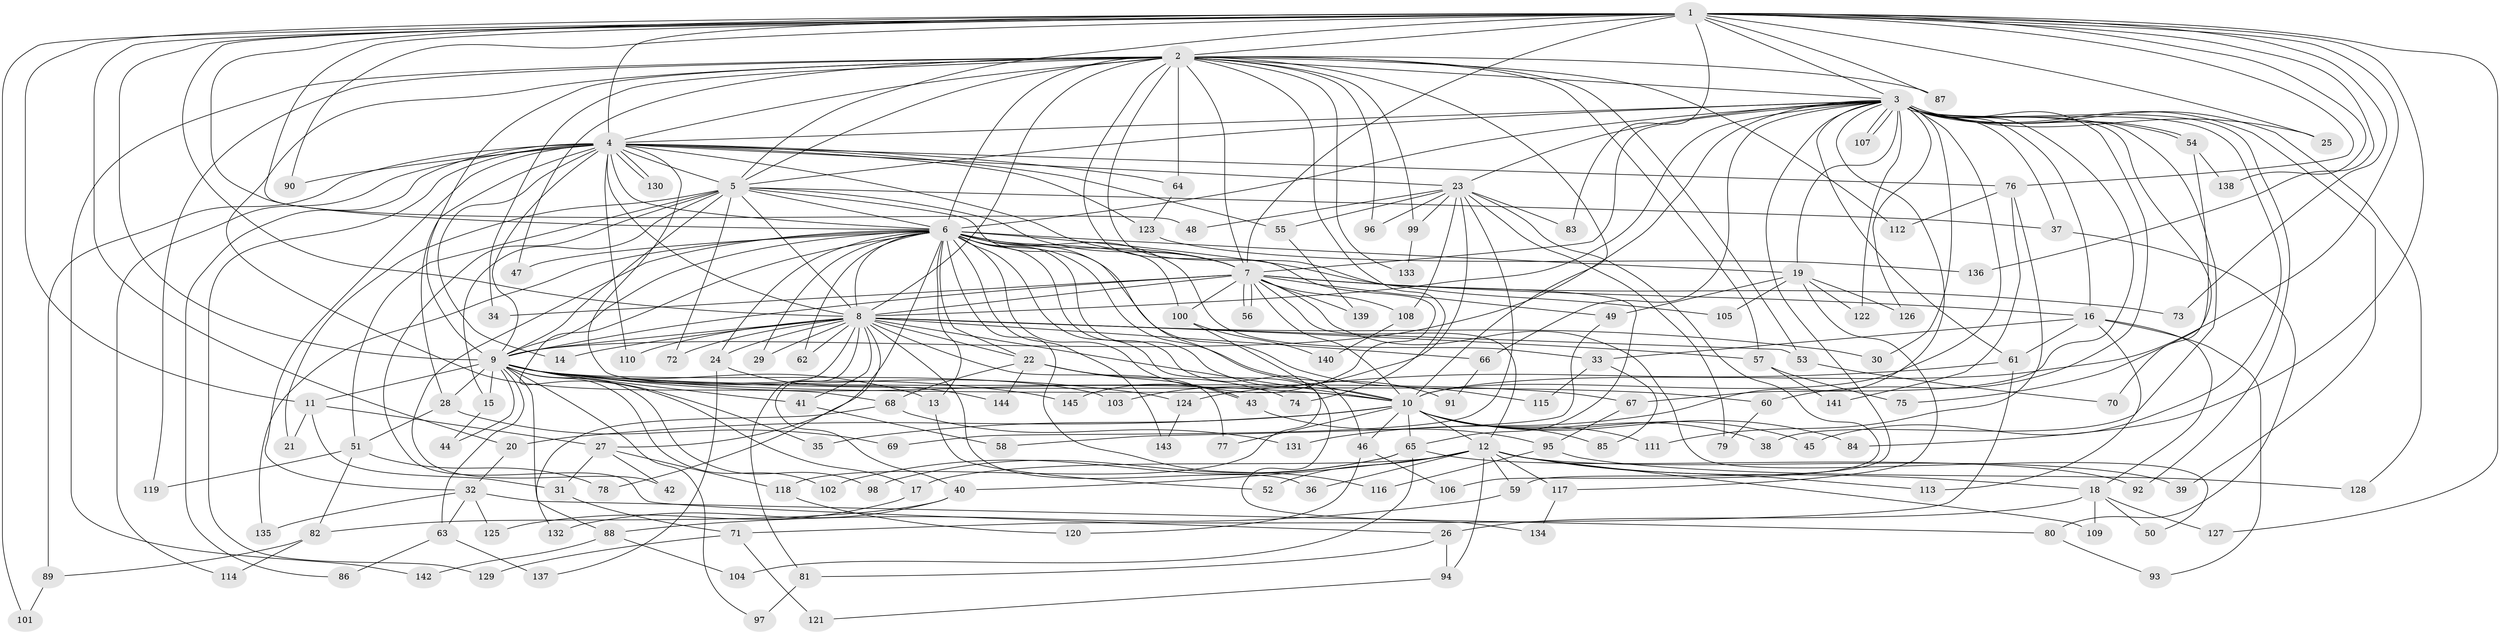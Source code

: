 // coarse degree distribution, {5: 0.1095890410958904, 3: 0.273972602739726, 14: 0.0136986301369863, 4: 0.1780821917808219, 2: 0.1917808219178082, 25: 0.0273972602739726, 12: 0.0136986301369863, 21: 0.0273972602739726, 17: 0.0273972602739726, 1: 0.0410958904109589, 6: 0.0273972602739726, 15: 0.0136986301369863, 11: 0.0136986301369863, 20: 0.0136986301369863, 7: 0.0136986301369863, 22: 0.0136986301369863}
// Generated by graph-tools (version 1.1) at 2025/36/03/04/25 23:36:14]
// undirected, 145 vertices, 315 edges
graph export_dot {
  node [color=gray90,style=filled];
  1;
  2;
  3;
  4;
  5;
  6;
  7;
  8;
  9;
  10;
  11;
  12;
  13;
  14;
  15;
  16;
  17;
  18;
  19;
  20;
  21;
  22;
  23;
  24;
  25;
  26;
  27;
  28;
  29;
  30;
  31;
  32;
  33;
  34;
  35;
  36;
  37;
  38;
  39;
  40;
  41;
  42;
  43;
  44;
  45;
  46;
  47;
  48;
  49;
  50;
  51;
  52;
  53;
  54;
  55;
  56;
  57;
  58;
  59;
  60;
  61;
  62;
  63;
  64;
  65;
  66;
  67;
  68;
  69;
  70;
  71;
  72;
  73;
  74;
  75;
  76;
  77;
  78;
  79;
  80;
  81;
  82;
  83;
  84;
  85;
  86;
  87;
  88;
  89;
  90;
  91;
  92;
  93;
  94;
  95;
  96;
  97;
  98;
  99;
  100;
  101;
  102;
  103;
  104;
  105;
  106;
  107;
  108;
  109;
  110;
  111;
  112;
  113;
  114;
  115;
  116;
  117;
  118;
  119;
  120;
  121;
  122;
  123;
  124;
  125;
  126;
  127;
  128;
  129;
  130;
  131;
  132;
  133;
  134;
  135;
  136;
  137;
  138;
  139;
  140;
  141;
  142;
  143;
  144;
  145;
  1 -- 2;
  1 -- 3;
  1 -- 4;
  1 -- 5;
  1 -- 6;
  1 -- 7;
  1 -- 8;
  1 -- 9;
  1 -- 10;
  1 -- 11;
  1 -- 20;
  1 -- 25;
  1 -- 48;
  1 -- 73;
  1 -- 76;
  1 -- 83;
  1 -- 84;
  1 -- 87;
  1 -- 90;
  1 -- 101;
  1 -- 127;
  1 -- 136;
  1 -- 138;
  2 -- 3;
  2 -- 4;
  2 -- 5;
  2 -- 6;
  2 -- 7;
  2 -- 8;
  2 -- 9;
  2 -- 10;
  2 -- 34;
  2 -- 47;
  2 -- 53;
  2 -- 57;
  2 -- 64;
  2 -- 65;
  2 -- 68;
  2 -- 74;
  2 -- 87;
  2 -- 96;
  2 -- 99;
  2 -- 112;
  2 -- 119;
  2 -- 133;
  2 -- 142;
  2 -- 145;
  3 -- 4;
  3 -- 5;
  3 -- 6;
  3 -- 7;
  3 -- 8;
  3 -- 9;
  3 -- 10;
  3 -- 16;
  3 -- 19;
  3 -- 23;
  3 -- 25;
  3 -- 30;
  3 -- 37;
  3 -- 38;
  3 -- 39;
  3 -- 45;
  3 -- 54;
  3 -- 54;
  3 -- 59;
  3 -- 60;
  3 -- 61;
  3 -- 66;
  3 -- 67;
  3 -- 70;
  3 -- 92;
  3 -- 107;
  3 -- 107;
  3 -- 122;
  3 -- 126;
  3 -- 128;
  3 -- 131;
  4 -- 5;
  4 -- 6;
  4 -- 7;
  4 -- 8;
  4 -- 9;
  4 -- 10;
  4 -- 14;
  4 -- 23;
  4 -- 28;
  4 -- 32;
  4 -- 55;
  4 -- 64;
  4 -- 76;
  4 -- 86;
  4 -- 89;
  4 -- 90;
  4 -- 110;
  4 -- 114;
  4 -- 123;
  4 -- 129;
  4 -- 130;
  4 -- 130;
  5 -- 6;
  5 -- 7;
  5 -- 8;
  5 -- 9;
  5 -- 10;
  5 -- 15;
  5 -- 21;
  5 -- 26;
  5 -- 37;
  5 -- 51;
  5 -- 72;
  6 -- 7;
  6 -- 8;
  6 -- 9;
  6 -- 10;
  6 -- 13;
  6 -- 17;
  6 -- 19;
  6 -- 22;
  6 -- 24;
  6 -- 27;
  6 -- 29;
  6 -- 33;
  6 -- 42;
  6 -- 43;
  6 -- 46;
  6 -- 47;
  6 -- 62;
  6 -- 91;
  6 -- 100;
  6 -- 105;
  6 -- 115;
  6 -- 116;
  6 -- 134;
  6 -- 135;
  6 -- 143;
  7 -- 8;
  7 -- 9;
  7 -- 10;
  7 -- 12;
  7 -- 16;
  7 -- 34;
  7 -- 49;
  7 -- 50;
  7 -- 56;
  7 -- 56;
  7 -- 73;
  7 -- 100;
  7 -- 108;
  7 -- 139;
  8 -- 9;
  8 -- 10;
  8 -- 14;
  8 -- 22;
  8 -- 24;
  8 -- 29;
  8 -- 30;
  8 -- 36;
  8 -- 40;
  8 -- 41;
  8 -- 53;
  8 -- 57;
  8 -- 62;
  8 -- 66;
  8 -- 72;
  8 -- 77;
  8 -- 78;
  8 -- 81;
  8 -- 110;
  9 -- 10;
  9 -- 11;
  9 -- 13;
  9 -- 15;
  9 -- 28;
  9 -- 35;
  9 -- 41;
  9 -- 44;
  9 -- 60;
  9 -- 63;
  9 -- 67;
  9 -- 88;
  9 -- 97;
  9 -- 98;
  9 -- 102;
  9 -- 103;
  9 -- 124;
  9 -- 145;
  10 -- 12;
  10 -- 20;
  10 -- 35;
  10 -- 38;
  10 -- 45;
  10 -- 46;
  10 -- 65;
  10 -- 77;
  10 -- 84;
  10 -- 85;
  10 -- 111;
  11 -- 21;
  11 -- 27;
  11 -- 31;
  12 -- 17;
  12 -- 18;
  12 -- 36;
  12 -- 39;
  12 -- 40;
  12 -- 52;
  12 -- 59;
  12 -- 94;
  12 -- 109;
  12 -- 113;
  12 -- 117;
  13 -- 52;
  15 -- 44;
  16 -- 18;
  16 -- 33;
  16 -- 61;
  16 -- 93;
  16 -- 113;
  17 -- 125;
  18 -- 26;
  18 -- 50;
  18 -- 109;
  18 -- 127;
  19 -- 49;
  19 -- 105;
  19 -- 117;
  19 -- 122;
  19 -- 126;
  20 -- 32;
  22 -- 43;
  22 -- 68;
  22 -- 74;
  22 -- 144;
  23 -- 48;
  23 -- 55;
  23 -- 69;
  23 -- 79;
  23 -- 83;
  23 -- 96;
  23 -- 99;
  23 -- 103;
  23 -- 106;
  23 -- 108;
  24 -- 137;
  24 -- 144;
  26 -- 81;
  26 -- 94;
  27 -- 31;
  27 -- 42;
  27 -- 118;
  28 -- 51;
  28 -- 69;
  31 -- 71;
  32 -- 63;
  32 -- 80;
  32 -- 125;
  32 -- 135;
  33 -- 85;
  33 -- 115;
  37 -- 80;
  40 -- 82;
  40 -- 132;
  41 -- 58;
  43 -- 95;
  46 -- 106;
  46 -- 120;
  49 -- 58;
  51 -- 78;
  51 -- 82;
  51 -- 119;
  53 -- 70;
  54 -- 75;
  54 -- 138;
  55 -- 139;
  57 -- 75;
  57 -- 141;
  59 -- 88;
  60 -- 79;
  61 -- 71;
  61 -- 124;
  63 -- 86;
  63 -- 137;
  64 -- 123;
  65 -- 92;
  65 -- 98;
  65 -- 102;
  65 -- 104;
  66 -- 91;
  67 -- 95;
  68 -- 131;
  68 -- 132;
  71 -- 121;
  71 -- 129;
  76 -- 111;
  76 -- 112;
  76 -- 141;
  80 -- 93;
  81 -- 97;
  82 -- 89;
  82 -- 114;
  88 -- 104;
  88 -- 142;
  89 -- 101;
  94 -- 121;
  95 -- 116;
  95 -- 128;
  99 -- 133;
  100 -- 118;
  100 -- 140;
  108 -- 140;
  117 -- 134;
  118 -- 120;
  123 -- 136;
  124 -- 143;
}
